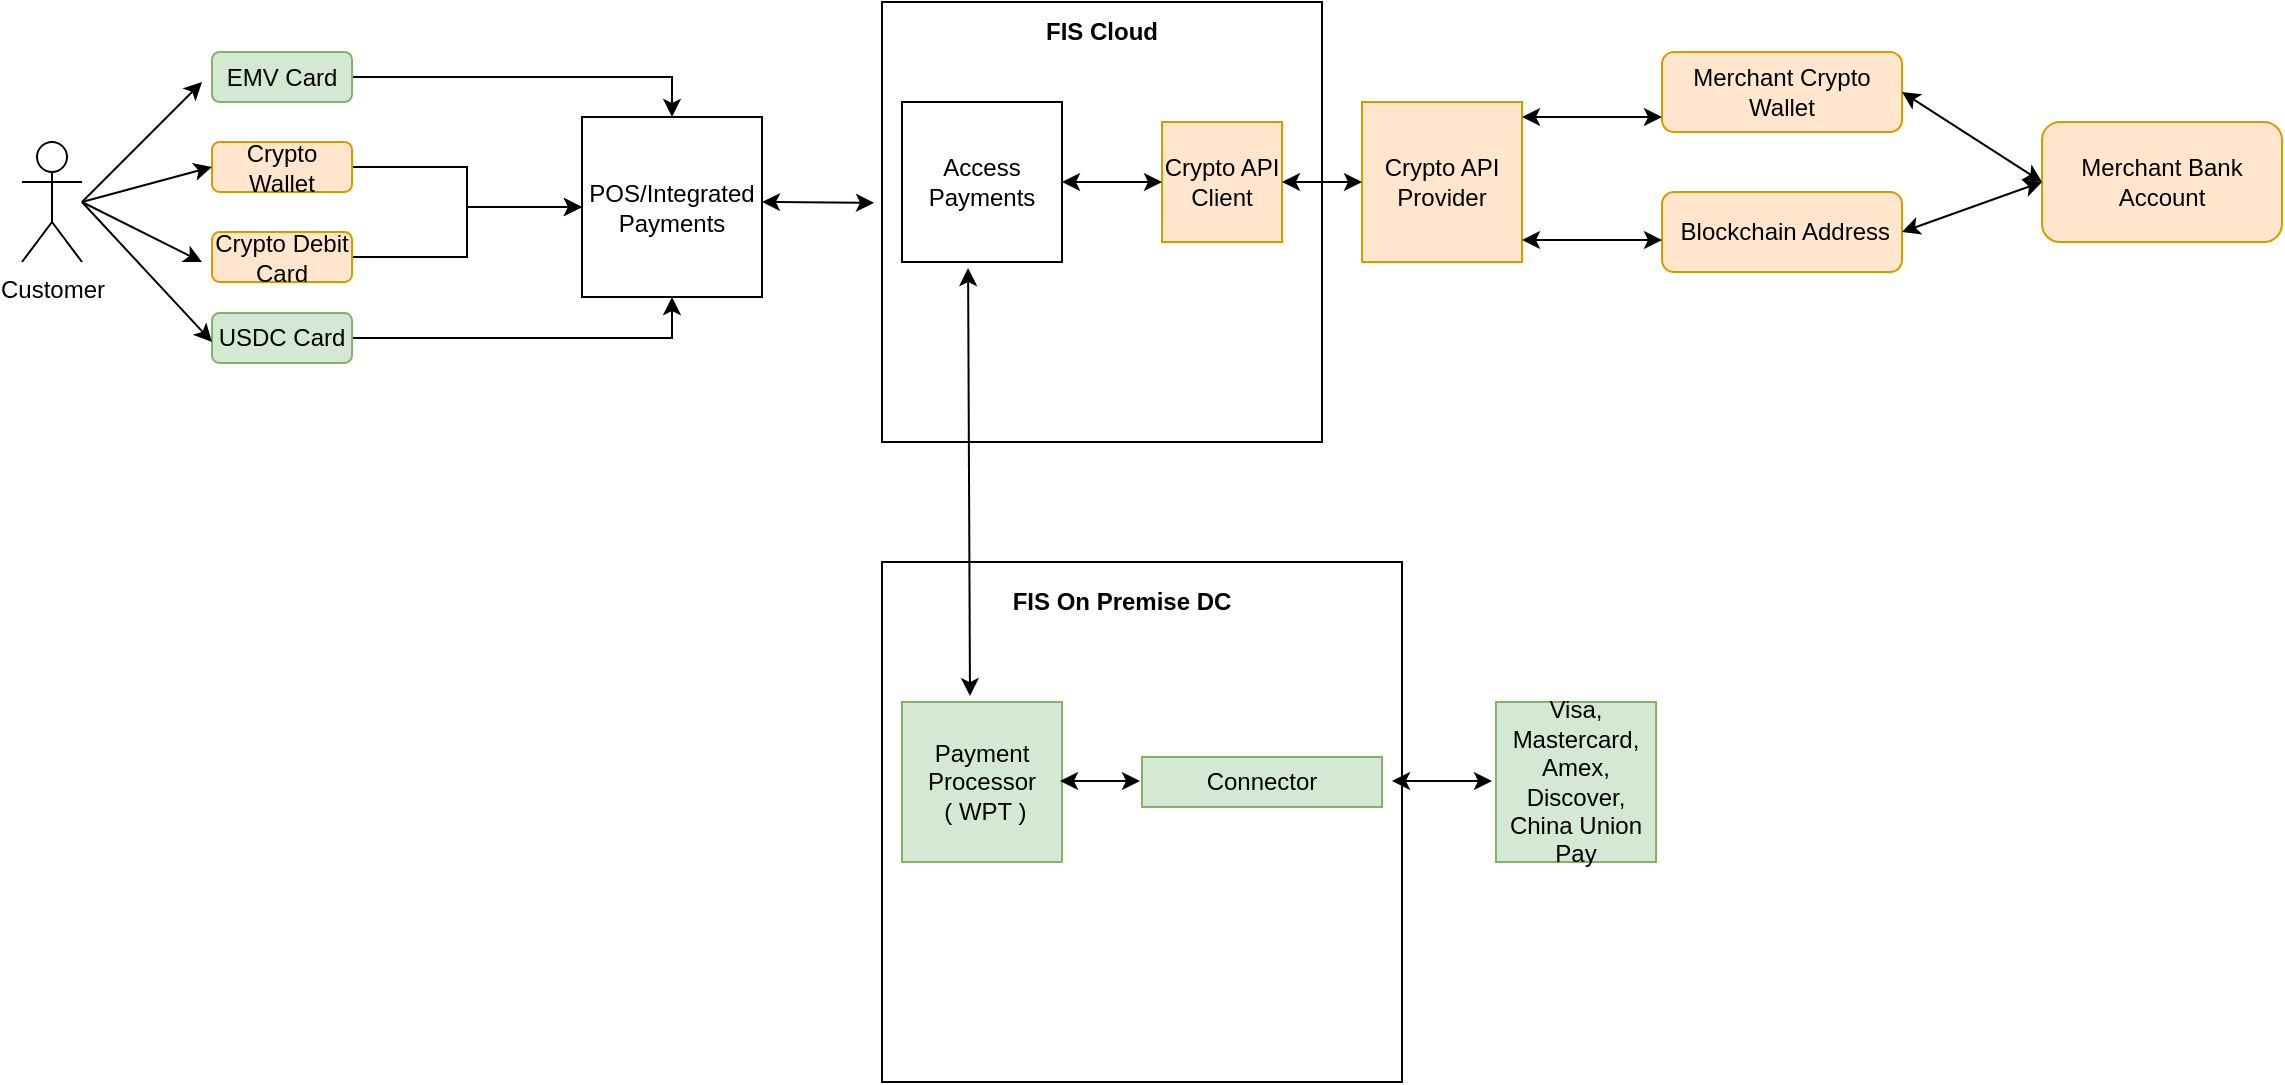 <mxfile version="15.2.5" type="device" pages="4"><diagram name="Archiecture" id="fJf2pzQ0hBfJQ3N3tCSN"><mxGraphModel dx="1422" dy="762" grid="1" gridSize="10" guides="1" tooltips="1" connect="1" arrows="1" fold="1" page="1" pageScale="1" pageWidth="1169" pageHeight="827" math="0" shadow="0"><root><mxCell id="FmfENXnLsxREL_7jQxnr-0"/><mxCell id="FmfENXnLsxREL_7jQxnr-1" parent="FmfENXnLsxREL_7jQxnr-0"/><mxCell id="jgLrqPAGzI6NE3vS5T9z-9" value="" style="whiteSpace=wrap;html=1;aspect=fixed;fillColor=none;" vertex="1" parent="FmfENXnLsxREL_7jQxnr-1"><mxGeometry x="450" y="480" width="260" height="260" as="geometry"/></mxCell><mxCell id="FmfENXnLsxREL_7jQxnr-2" value="POS/Integrated Payments" style="whiteSpace=wrap;html=1;aspect=fixed;" parent="FmfENXnLsxREL_7jQxnr-1" vertex="1"><mxGeometry x="300" y="257.5" width="90" height="90" as="geometry"/></mxCell><mxCell id="FmfENXnLsxREL_7jQxnr-3" value="" style="whiteSpace=wrap;html=1;aspect=fixed;fillColor=none;" parent="FmfENXnLsxREL_7jQxnr-1" vertex="1"><mxGeometry x="450" y="200" width="220" height="220" as="geometry"/></mxCell><mxCell id="FmfENXnLsxREL_7jQxnr-7" value="Crypto API&lt;br&gt;Client" style="whiteSpace=wrap;html=1;aspect=fixed;fillColor=#ffe6cc;strokeColor=#d79b00;" parent="FmfENXnLsxREL_7jQxnr-1" vertex="1"><mxGeometry x="590" y="260" width="60" height="60" as="geometry"/></mxCell><mxCell id="FmfENXnLsxREL_7jQxnr-8" value="Merchant Crypto Wallet" style="rounded=1;whiteSpace=wrap;html=1;fillColor=#ffe6cc;strokeColor=#d79b00;" parent="FmfENXnLsxREL_7jQxnr-1" vertex="1"><mxGeometry x="840" y="225" width="120" height="40" as="geometry"/></mxCell><mxCell id="FmfENXnLsxREL_7jQxnr-9" value="&amp;nbsp;Blockchain Address" style="rounded=1;whiteSpace=wrap;html=1;fillColor=#ffe6cc;strokeColor=#d79b00;" parent="FmfENXnLsxREL_7jQxnr-1" vertex="1"><mxGeometry x="840" y="295" width="120" height="40" as="geometry"/></mxCell><mxCell id="FmfENXnLsxREL_7jQxnr-10" value="" style="edgeStyle=orthogonalEdgeStyle;rounded=0;orthogonalLoop=1;jettySize=auto;html=1;" parent="FmfENXnLsxREL_7jQxnr-1" source="FmfENXnLsxREL_7jQxnr-11" target="FmfENXnLsxREL_7jQxnr-2" edge="1"><mxGeometry relative="1" as="geometry"/></mxCell><mxCell id="FmfENXnLsxREL_7jQxnr-11" value="EMV Card" style="rounded=1;whiteSpace=wrap;html=1;fillColor=#d5e8d4;strokeColor=#82b366;" parent="FmfENXnLsxREL_7jQxnr-1" vertex="1"><mxGeometry x="115" y="225" width="70" height="25" as="geometry"/></mxCell><mxCell id="FmfENXnLsxREL_7jQxnr-12" value="" style="edgeStyle=orthogonalEdgeStyle;rounded=0;orthogonalLoop=1;jettySize=auto;html=1;" parent="FmfENXnLsxREL_7jQxnr-1" source="FmfENXnLsxREL_7jQxnr-13" target="FmfENXnLsxREL_7jQxnr-2" edge="1"><mxGeometry relative="1" as="geometry"/></mxCell><mxCell id="FmfENXnLsxREL_7jQxnr-13" value="Crypto Wallet" style="rounded=1;whiteSpace=wrap;html=1;fillColor=#ffe6cc;strokeColor=#d79b00;" parent="FmfENXnLsxREL_7jQxnr-1" vertex="1"><mxGeometry x="115" y="270" width="70" height="25" as="geometry"/></mxCell><mxCell id="FmfENXnLsxREL_7jQxnr-14" value="" style="edgeStyle=orthogonalEdgeStyle;rounded=0;orthogonalLoop=1;jettySize=auto;html=1;" parent="FmfENXnLsxREL_7jQxnr-1" source="FmfENXnLsxREL_7jQxnr-15" target="FmfENXnLsxREL_7jQxnr-2" edge="1"><mxGeometry relative="1" as="geometry"/></mxCell><mxCell id="FmfENXnLsxREL_7jQxnr-15" value="Crypto Debit Card" style="rounded=1;whiteSpace=wrap;html=1;fillColor=#ffe6cc;strokeColor=#d79b00;" parent="FmfENXnLsxREL_7jQxnr-1" vertex="1"><mxGeometry x="115" y="315" width="70" height="25" as="geometry"/></mxCell><mxCell id="FmfENXnLsxREL_7jQxnr-16" value="" style="edgeStyle=orthogonalEdgeStyle;rounded=0;orthogonalLoop=1;jettySize=auto;html=1;" parent="FmfENXnLsxREL_7jQxnr-1" source="FmfENXnLsxREL_7jQxnr-17" target="FmfENXnLsxREL_7jQxnr-2" edge="1"><mxGeometry relative="1" as="geometry"/></mxCell><mxCell id="FmfENXnLsxREL_7jQxnr-17" value="USDC Card" style="rounded=1;whiteSpace=wrap;html=1;fillColor=#d5e8d4;strokeColor=#82b366;" parent="FmfENXnLsxREL_7jQxnr-1" vertex="1"><mxGeometry x="115" y="355.5" width="70" height="25" as="geometry"/></mxCell><mxCell id="FmfENXnLsxREL_7jQxnr-18" value="" style="endArrow=classic;html=1;" parent="FmfENXnLsxREL_7jQxnr-1" edge="1"><mxGeometry width="50" height="50" relative="1" as="geometry"><mxPoint x="50" y="300" as="sourcePoint"/><mxPoint x="110" y="240" as="targetPoint"/></mxGeometry></mxCell><mxCell id="FmfENXnLsxREL_7jQxnr-19" value="" style="endArrow=classic;html=1;entryX=0;entryY=0.5;entryDx=0;entryDy=0;" parent="FmfENXnLsxREL_7jQxnr-1" target="FmfENXnLsxREL_7jQxnr-13" edge="1"><mxGeometry width="50" height="50" relative="1" as="geometry"><mxPoint x="50" y="300" as="sourcePoint"/><mxPoint x="100" y="250" as="targetPoint"/></mxGeometry></mxCell><mxCell id="FmfENXnLsxREL_7jQxnr-20" value="" style="endArrow=classic;html=1;" parent="FmfENXnLsxREL_7jQxnr-1" edge="1"><mxGeometry width="50" height="50" relative="1" as="geometry"><mxPoint x="50" y="300" as="sourcePoint"/><mxPoint x="110" y="330" as="targetPoint"/></mxGeometry></mxCell><mxCell id="FmfENXnLsxREL_7jQxnr-21" value="" style="endArrow=classic;html=1;" parent="FmfENXnLsxREL_7jQxnr-1" edge="1"><mxGeometry width="50" height="50" relative="1" as="geometry"><mxPoint x="50" y="300" as="sourcePoint"/><mxPoint x="115" y="370" as="targetPoint"/></mxGeometry></mxCell><mxCell id="FmfENXnLsxREL_7jQxnr-22" value="" style="endArrow=classic;startArrow=classic;html=1;entryX=-0.021;entryY=0.568;entryDx=0;entryDy=0;entryPerimeter=0;" parent="FmfENXnLsxREL_7jQxnr-1" edge="1"><mxGeometry width="50" height="50" relative="1" as="geometry"><mxPoint x="390" y="300" as="sourcePoint"/><mxPoint x="446.01" y="300.42" as="targetPoint"/></mxGeometry></mxCell><mxCell id="FmfENXnLsxREL_7jQxnr-23" value="Access Payments" style="whiteSpace=wrap;html=1;aspect=fixed;fillColor=none;" parent="FmfENXnLsxREL_7jQxnr-1" vertex="1"><mxGeometry x="460" y="250" width="80" height="80" as="geometry"/></mxCell><mxCell id="FmfENXnLsxREL_7jQxnr-25" value="" style="endArrow=classic;startArrow=classic;html=1;entryX=0;entryY=0.5;entryDx=0;entryDy=0;" parent="FmfENXnLsxREL_7jQxnr-1" target="FmfENXnLsxREL_7jQxnr-7" edge="1"><mxGeometry width="50" height="50" relative="1" as="geometry"><mxPoint x="540" y="290" as="sourcePoint"/><mxPoint x="590" y="240" as="targetPoint"/></mxGeometry></mxCell><mxCell id="FmfENXnLsxREL_7jQxnr-28" value="Crypto API Provider" style="whiteSpace=wrap;html=1;aspect=fixed;fillColor=#ffe6cc;strokeColor=#d79b00;" parent="FmfENXnLsxREL_7jQxnr-1" vertex="1"><mxGeometry x="690" y="250" width="80" height="80" as="geometry"/></mxCell><mxCell id="FmfENXnLsxREL_7jQxnr-29" value="" style="endArrow=classic;startArrow=classic;html=1;entryX=0;entryY=0.5;entryDx=0;entryDy=0;entryPerimeter=0;" parent="FmfENXnLsxREL_7jQxnr-1" source="FmfENXnLsxREL_7jQxnr-7" target="FmfENXnLsxREL_7jQxnr-28" edge="1"><mxGeometry width="50" height="50" relative="1" as="geometry"><mxPoint x="620" y="395" as="sourcePoint"/><mxPoint x="690.711" y="345" as="targetPoint"/></mxGeometry></mxCell><mxCell id="FmfENXnLsxREL_7jQxnr-30" value="" style="endArrow=classic;startArrow=classic;html=1;entryX=0;entryY=0.75;entryDx=0;entryDy=0;" parent="FmfENXnLsxREL_7jQxnr-1" edge="1"><mxGeometry width="50" height="50" relative="1" as="geometry"><mxPoint x="770" y="257.5" as="sourcePoint"/><mxPoint x="840" y="257.5" as="targetPoint"/></mxGeometry></mxCell><mxCell id="FmfENXnLsxREL_7jQxnr-31" value="" style="endArrow=classic;startArrow=classic;html=1;entryX=0;entryY=0.75;entryDx=0;entryDy=0;" parent="FmfENXnLsxREL_7jQxnr-1" edge="1"><mxGeometry width="50" height="50" relative="1" as="geometry"><mxPoint x="770" y="319" as="sourcePoint"/><mxPoint x="840" y="319" as="targetPoint"/></mxGeometry></mxCell><mxCell id="FmfENXnLsxREL_7jQxnr-32" value="Merchant Bank Account" style="rounded=1;whiteSpace=wrap;html=1;fillColor=#ffe6cc;strokeColor=#d79b00;" parent="FmfENXnLsxREL_7jQxnr-1" vertex="1"><mxGeometry x="1030" y="260" width="120" height="60" as="geometry"/></mxCell><mxCell id="FmfENXnLsxREL_7jQxnr-33" value="" style="endArrow=classic;startArrow=classic;html=1;exitX=1;exitY=0.5;exitDx=0;exitDy=0;entryX=0;entryY=0.5;entryDx=0;entryDy=0;" parent="FmfENXnLsxREL_7jQxnr-1" source="FmfENXnLsxREL_7jQxnr-8" target="FmfENXnLsxREL_7jQxnr-32" edge="1"><mxGeometry width="50" height="50" relative="1" as="geometry"><mxPoint x="990" y="390" as="sourcePoint"/><mxPoint x="1040" y="340" as="targetPoint"/></mxGeometry></mxCell><mxCell id="FmfENXnLsxREL_7jQxnr-34" value="" style="endArrow=classic;startArrow=classic;html=1;exitX=1;exitY=0.5;exitDx=0;exitDy=0;" parent="FmfENXnLsxREL_7jQxnr-1" source="FmfENXnLsxREL_7jQxnr-9" edge="1"><mxGeometry width="50" height="50" relative="1" as="geometry"><mxPoint x="980" y="400" as="sourcePoint"/><mxPoint x="1030" y="290" as="targetPoint"/></mxGeometry></mxCell><mxCell id="FmfENXnLsxREL_7jQxnr-35" value="Connector" style="rounded=0;whiteSpace=wrap;html=1;fillColor=#d5e8d4;strokeColor=#82b366;" parent="FmfENXnLsxREL_7jQxnr-1" vertex="1"><mxGeometry x="580" y="577.5" width="120" height="25" as="geometry"/></mxCell><mxCell id="FmfENXnLsxREL_7jQxnr-36" value="Visa, Mastercard, Amex, Discover, China Union Pay" style="whiteSpace=wrap;html=1;aspect=fixed;fillColor=#d5e8d4;strokeColor=#82b366;" parent="FmfENXnLsxREL_7jQxnr-1" vertex="1"><mxGeometry x="757" y="550" width="80" height="80" as="geometry"/></mxCell><mxCell id="FmfENXnLsxREL_7jQxnr-39" value="Customer" style="shape=umlActor;verticalLabelPosition=bottom;verticalAlign=top;html=1;outlineConnect=0;" parent="FmfENXnLsxREL_7jQxnr-1" vertex="1"><mxGeometry x="20" y="270" width="30" height="60" as="geometry"/></mxCell><mxCell id="jgLrqPAGzI6NE3vS5T9z-2" value="Payment Processor&lt;br&gt;&amp;nbsp;( WPT )" style="whiteSpace=wrap;html=1;aspect=fixed;fillColor=#d5e8d4;strokeColor=#82b366;" vertex="1" parent="FmfENXnLsxREL_7jQxnr-1"><mxGeometry x="460" y="550" width="80" height="80" as="geometry"/></mxCell><mxCell id="jgLrqPAGzI6NE3vS5T9z-5" value="" style="endArrow=classic;startArrow=classic;html=1;entryX=0;entryY=0.5;entryDx=0;entryDy=0;entryPerimeter=0;" edge="1" parent="FmfENXnLsxREL_7jQxnr-1"><mxGeometry width="50" height="50" relative="1" as="geometry"><mxPoint x="539" y="589.5" as="sourcePoint"/><mxPoint x="579" y="589.5" as="targetPoint"/></mxGeometry></mxCell><mxCell id="jgLrqPAGzI6NE3vS5T9z-7" value="" style="endArrow=classic;startArrow=classic;html=1;entryX=0.413;entryY=1.038;entryDx=0;entryDy=0;entryPerimeter=0;exitX=0.425;exitY=-0.037;exitDx=0;exitDy=0;exitPerimeter=0;" edge="1" parent="FmfENXnLsxREL_7jQxnr-1" source="jgLrqPAGzI6NE3vS5T9z-2" target="FmfENXnLsxREL_7jQxnr-23"><mxGeometry width="50" height="50" relative="1" as="geometry"><mxPoint x="440" y="410" as="sourcePoint"/><mxPoint x="490" y="360" as="targetPoint"/></mxGeometry></mxCell><mxCell id="jgLrqPAGzI6NE3vS5T9z-8" value="" style="endArrow=classic;startArrow=classic;html=1;entryX=0;entryY=0.5;entryDx=0;entryDy=0;" edge="1" parent="FmfENXnLsxREL_7jQxnr-1"><mxGeometry width="50" height="50" relative="1" as="geometry"><mxPoint x="705" y="589.5" as="sourcePoint"/><mxPoint x="755" y="589.5" as="targetPoint"/></mxGeometry></mxCell><mxCell id="jgLrqPAGzI6NE3vS5T9z-10" value="&lt;b&gt;FIS Cloud&lt;/b&gt;" style="text;html=1;strokeColor=none;fillColor=none;align=center;verticalAlign=middle;whiteSpace=wrap;rounded=0;" vertex="1" parent="FmfENXnLsxREL_7jQxnr-1"><mxGeometry x="525" y="205" width="70" height="20" as="geometry"/></mxCell><mxCell id="jgLrqPAGzI6NE3vS5T9z-11" value="&lt;b&gt;FIS On Premise DC&lt;/b&gt;" style="text;html=1;strokeColor=none;fillColor=none;align=center;verticalAlign=middle;whiteSpace=wrap;rounded=0;" vertex="1" parent="FmfENXnLsxREL_7jQxnr-1"><mxGeometry x="510" y="490" width="120" height="20" as="geometry"/></mxCell></root></mxGraphModel></diagram><diagram id="r6_cWMWpKKOBW0f0FL5x" name="USDC"><mxGraphModel dx="1422" dy="762" grid="1" gridSize="10" guides="1" tooltips="1" connect="1" arrows="1" fold="1" page="1" pageScale="1" pageWidth="1169" pageHeight="827" math="0" shadow="0"><root><mxCell id="1eYmaatoaH2UJ3pJ0tvt-0"/><mxCell id="1eYmaatoaH2UJ3pJ0tvt-1" parent="1eYmaatoaH2UJ3pJ0tvt-0"/><mxCell id="2j7DOR5_KzjAZnX2faQg-0" value="Customer" style="shape=umlActor;verticalLabelPosition=bottom;verticalAlign=top;html=1;outlineConnect=0;" parent="1eYmaatoaH2UJ3pJ0tvt-1" vertex="1"><mxGeometry x="12" y="225" width="30" height="60" as="geometry"/></mxCell><mxCell id="2j7DOR5_KzjAZnX2faQg-1" value="USDC Card" style="rounded=1;whiteSpace=wrap;html=1;" parent="1eYmaatoaH2UJ3pJ0tvt-1" vertex="1"><mxGeometry x="102" y="242.5" width="70" height="25" as="geometry"/></mxCell><mxCell id="2j7DOR5_KzjAZnX2faQg-2" value="POS/Integrated Payments" style="whiteSpace=wrap;html=1;aspect=fixed;" parent="1eYmaatoaH2UJ3pJ0tvt-1" vertex="1"><mxGeometry x="232" y="210" width="90" height="90" as="geometry"/></mxCell><mxCell id="2j7DOR5_KzjAZnX2faQg-3" value="" style="whiteSpace=wrap;html=1;aspect=fixed;" parent="1eYmaatoaH2UJ3pJ0tvt-1" vertex="1"><mxGeometry x="392" y="195" width="150" height="150" as="geometry"/></mxCell><mxCell id="2j7DOR5_KzjAZnX2faQg-4" value="WPT" style="whiteSpace=wrap;html=1;aspect=fixed;" parent="1eYmaatoaH2UJ3pJ0tvt-1" vertex="1"><mxGeometry x="412" y="237.5" width="35" height="35" as="geometry"/></mxCell><mxCell id="2j7DOR5_KzjAZnX2faQg-5" value="Circle API&lt;br&gt;Client" style="whiteSpace=wrap;html=1;aspect=fixed;" parent="1eYmaatoaH2UJ3pJ0tvt-1" vertex="1"><mxGeometry x="476" y="225" width="60" height="60" as="geometry"/></mxCell><mxCell id="2j7DOR5_KzjAZnX2faQg-6" value="1. WPT identifies based on BIN it's Circle USDC card&lt;br&gt;2. Routes to Circle API Client for payment processing" style="text;html=1;strokeColor=#d6b656;fillColor=#fff2cc;align=left;verticalAlign=middle;whiteSpace=wrap;rounded=0;" parent="1eYmaatoaH2UJ3pJ0tvt-1" vertex="1"><mxGeometry x="402" y="365" width="130" height="90" as="geometry"/></mxCell><mxCell id="2j7DOR5_KzjAZnX2faQg-7" value="1. USDC card is pre-registered on Circle&amp;nbsp;" style="text;html=1;strokeColor=#d79b00;fillColor=#ffe6cc;align=left;verticalAlign=middle;whiteSpace=wrap;rounded=0;" parent="1eYmaatoaH2UJ3pJ0tvt-1" vertex="1"><mxGeometry x="82" y="305" width="110" height="80" as="geometry"/></mxCell><mxCell id="2j7DOR5_KzjAZnX2faQg-8" value="Circle API Provider" style="whiteSpace=wrap;html=1;aspect=fixed;" parent="1eYmaatoaH2UJ3pJ0tvt-1" vertex="1"><mxGeometry x="642" y="220" width="80" height="80" as="geometry"/></mxCell><mxCell id="2j7DOR5_KzjAZnX2faQg-9" value="Merchant Circle Master Wallet" style="rounded=1;whiteSpace=wrap;html=1;" parent="1eYmaatoaH2UJ3pJ0tvt-1" vertex="1"><mxGeometry x="802" y="240" width="120" height="40" as="geometry"/></mxCell><mxCell id="2j7DOR5_KzjAZnX2faQg-10" value="Merchant Bank Account" style="rounded=1;whiteSpace=wrap;html=1;" parent="1eYmaatoaH2UJ3pJ0tvt-1" vertex="1"><mxGeometry x="1012" y="230" width="120" height="60" as="geometry"/></mxCell><mxCell id="2j7DOR5_KzjAZnX2faQg-11" value="" style="endArrow=classic;startArrow=classic;html=1;entryX=0;entryY=0.75;entryDx=0;entryDy=0;" parent="1eYmaatoaH2UJ3pJ0tvt-1" target="2j7DOR5_KzjAZnX2faQg-1" edge="1"><mxGeometry width="50" height="50" relative="1" as="geometry"><mxPoint x="32" y="260" as="sourcePoint"/><mxPoint x="82" y="210" as="targetPoint"/></mxGeometry></mxCell><mxCell id="2j7DOR5_KzjAZnX2faQg-12" value="" style="endArrow=classic;startArrow=classic;html=1;entryX=0;entryY=0.5;entryDx=0;entryDy=0;" parent="1eYmaatoaH2UJ3pJ0tvt-1" target="2j7DOR5_KzjAZnX2faQg-2" edge="1"><mxGeometry width="50" height="50" relative="1" as="geometry"><mxPoint x="172" y="255" as="sourcePoint"/><mxPoint x="222" y="205" as="targetPoint"/></mxGeometry></mxCell><mxCell id="2j7DOR5_KzjAZnX2faQg-13" value="" style="endArrow=classic;startArrow=classic;html=1;entryX=0;entryY=0.5;entryDx=0;entryDy=0;" parent="1eYmaatoaH2UJ3pJ0tvt-1" target="2j7DOR5_KzjAZnX2faQg-4" edge="1"><mxGeometry width="50" height="50" relative="1" as="geometry"><mxPoint x="322" y="255" as="sourcePoint"/><mxPoint x="372" y="205" as="targetPoint"/></mxGeometry></mxCell><mxCell id="2j7DOR5_KzjAZnX2faQg-14" value="" style="endArrow=classic;startArrow=classic;html=1;entryX=0;entryY=0.5;entryDx=0;entryDy=0;" parent="1eYmaatoaH2UJ3pJ0tvt-1" target="2j7DOR5_KzjAZnX2faQg-5" edge="1"><mxGeometry width="50" height="50" relative="1" as="geometry"><mxPoint x="447" y="255" as="sourcePoint"/><mxPoint x="497" y="205" as="targetPoint"/></mxGeometry></mxCell><mxCell id="2j7DOR5_KzjAZnX2faQg-15" value="" style="endArrow=classic;startArrow=classic;html=1;entryX=-0.062;entryY=0.338;entryDx=0;entryDy=0;entryPerimeter=0;strokeColor=#FF3333;" parent="1eYmaatoaH2UJ3pJ0tvt-1" target="2j7DOR5_KzjAZnX2faQg-8" edge="1"><mxGeometry width="50" height="50" relative="1" as="geometry"><mxPoint x="533" y="247" as="sourcePoint"/><mxPoint x="587" y="246" as="targetPoint"/></mxGeometry></mxCell><mxCell id="2j7DOR5_KzjAZnX2faQg-16" value="" style="endArrow=classic;startArrow=classic;html=1;exitX=1;exitY=0.5;exitDx=0;exitDy=0;strokeColor=#FF3333;" parent="1eYmaatoaH2UJ3pJ0tvt-1" edge="1"><mxGeometry width="50" height="50" relative="1" as="geometry"><mxPoint x="722" y="249" as="sourcePoint"/><mxPoint x="802" y="249" as="targetPoint"/><Array as="points"><mxPoint x="762" y="249"/></Array></mxGeometry></mxCell><mxCell id="2j7DOR5_KzjAZnX2faQg-17" value="" style="endArrow=classic;startArrow=classic;html=1;entryX=0;entryY=0.5;entryDx=0;entryDy=0;exitX=1;exitY=0.5;exitDx=0;exitDy=0;strokeColor=#0000FF;" parent="1eYmaatoaH2UJ3pJ0tvt-1" edge="1"><mxGeometry width="50" height="50" relative="1" as="geometry"><mxPoint x="922" y="261" as="sourcePoint"/><mxPoint x="1012" y="261" as="targetPoint"/></mxGeometry></mxCell><mxCell id="2j7DOR5_KzjAZnX2faQg-18" value="Payment" style="text;html=1;strokeColor=none;fillColor=none;align=center;verticalAlign=middle;whiteSpace=wrap;rounded=0;" parent="1eYmaatoaH2UJ3pJ0tvt-1" vertex="1"><mxGeometry x="552" y="225" width="70" height="20" as="geometry"/></mxCell><mxCell id="2j7DOR5_KzjAZnX2faQg-19" value="" style="endArrow=classic;startArrow=classic;html=1;entryX=-0.062;entryY=0.338;entryDx=0;entryDy=0;entryPerimeter=0;strokeColor=#0000FF;" parent="1eYmaatoaH2UJ3pJ0tvt-1" edge="1"><mxGeometry width="50" height="50" relative="1" as="geometry"><mxPoint x="534.98" y="280" as="sourcePoint"/><mxPoint x="639.02" y="280.04" as="targetPoint"/></mxGeometry></mxCell><mxCell id="2j7DOR5_KzjAZnX2faQg-20" value="" style="endArrow=classic;startArrow=classic;html=1;exitX=1;exitY=0.5;exitDx=0;exitDy=0;strokeColor=#0000FF;" parent="1eYmaatoaH2UJ3pJ0tvt-1" edge="1"><mxGeometry width="50" height="50" relative="1" as="geometry"><mxPoint x="723" y="273" as="sourcePoint"/><mxPoint x="803" y="273" as="targetPoint"/><Array as="points"><mxPoint x="763" y="273"/></Array></mxGeometry></mxCell><mxCell id="2j7DOR5_KzjAZnX2faQg-21" value="Payout" style="text;html=1;strokeColor=none;fillColor=none;align=center;verticalAlign=middle;whiteSpace=wrap;rounded=0;" parent="1eYmaatoaH2UJ3pJ0tvt-1" vertex="1"><mxGeometry x="552" y="290" width="70" height="20" as="geometry"/></mxCell><mxCell id="2j7DOR5_KzjAZnX2faQg-22" value="&lt;b&gt;Will there would be Circle Wallet per Merchant or WPT would create and maintain a Wallet per Currency?&lt;/b&gt;" style="text;html=1;strokeColor=#d6b656;fillColor=#fff2cc;align=left;verticalAlign=middle;whiteSpace=wrap;rounded=0;" parent="1eYmaatoaH2UJ3pJ0tvt-1" vertex="1"><mxGeometry x="802" y="305" width="130" height="90" as="geometry"/></mxCell></root></mxGraphModel></diagram><diagram id="lzEL7n6WudGOAAl4Aneh" name="Wallet"><mxGraphModel dx="1330" dy="610" grid="1" gridSize="10" guides="1" tooltips="1" connect="1" arrows="1" fold="1" page="1" pageScale="1" pageWidth="1169" pageHeight="827" math="0" shadow="0"><root><mxCell id="y4gb0_Kq02qEhHsq-O1Z-0"/><mxCell id="y4gb0_Kq02qEhHsq-O1Z-1" parent="y4gb0_Kq02qEhHsq-O1Z-0"/><mxCell id="y4gb0_Kq02qEhHsq-O1Z-2" value="Customer" style="shape=umlActor;verticalLabelPosition=bottom;verticalAlign=top;html=1;outlineConnect=0;" vertex="1" parent="y4gb0_Kq02qEhHsq-O1Z-1"><mxGeometry x="27" y="260" width="30" height="60" as="geometry"/></mxCell><mxCell id="y4gb0_Kq02qEhHsq-O1Z-3" value="Circle Wallet&amp;nbsp;" style="rounded=1;whiteSpace=wrap;html=1;" vertex="1" parent="y4gb0_Kq02qEhHsq-O1Z-1"><mxGeometry x="117" y="277.5" width="70" height="25" as="geometry"/></mxCell><mxCell id="y4gb0_Kq02qEhHsq-O1Z-4" value="POS/Integrated Payments" style="whiteSpace=wrap;html=1;aspect=fixed;" vertex="1" parent="y4gb0_Kq02qEhHsq-O1Z-1"><mxGeometry x="247" y="245" width="90" height="90" as="geometry"/></mxCell><mxCell id="y4gb0_Kq02qEhHsq-O1Z-5" value="" style="whiteSpace=wrap;html=1;aspect=fixed;" vertex="1" parent="y4gb0_Kq02qEhHsq-O1Z-1"><mxGeometry x="407" y="230" width="150" height="150" as="geometry"/></mxCell><mxCell id="y4gb0_Kq02qEhHsq-O1Z-6" value="WPT" style="whiteSpace=wrap;html=1;aspect=fixed;" vertex="1" parent="y4gb0_Kq02qEhHsq-O1Z-1"><mxGeometry x="427" y="272.5" width="35" height="35" as="geometry"/></mxCell><mxCell id="y4gb0_Kq02qEhHsq-O1Z-7" value="Circle API&lt;br&gt;Client" style="whiteSpace=wrap;html=1;aspect=fixed;" vertex="1" parent="y4gb0_Kq02qEhHsq-O1Z-1"><mxGeometry x="491" y="260" width="60" height="60" as="geometry"/></mxCell><mxCell id="y4gb0_Kq02qEhHsq-O1Z-8" value="1. WPT identifies crypto wallet to wallet payment&lt;br&gt;&lt;br&gt;2. WPT identifies wallet provider&lt;br&gt;&lt;br&gt;3. Routes to Circle API Client for payment processing" style="text;html=1;strokeColor=#d6b656;fillColor=#fff2cc;align=left;verticalAlign=middle;whiteSpace=wrap;rounded=0;" vertex="1" parent="y4gb0_Kq02qEhHsq-O1Z-1"><mxGeometry x="367" y="400" width="230" height="100" as="geometry"/></mxCell><mxCell id="y4gb0_Kq02qEhHsq-O1Z-9" value="1. Circle wallet with Algo or Bitcoin or Ether" style="text;html=1;strokeColor=#d79b00;fillColor=#ffe6cc;align=left;verticalAlign=middle;whiteSpace=wrap;rounded=0;" vertex="1" parent="y4gb0_Kq02qEhHsq-O1Z-1"><mxGeometry x="97" y="340" width="110" height="80" as="geometry"/></mxCell><mxCell id="y4gb0_Kq02qEhHsq-O1Z-10" value="Circle API Provider" style="whiteSpace=wrap;html=1;aspect=fixed;" vertex="1" parent="y4gb0_Kq02qEhHsq-O1Z-1"><mxGeometry x="657" y="255" width="80" height="80" as="geometry"/></mxCell><mxCell id="y4gb0_Kq02qEhHsq-O1Z-11" value="Merchant Circle Master Wallet" style="rounded=1;whiteSpace=wrap;html=1;" vertex="1" parent="y4gb0_Kq02qEhHsq-O1Z-1"><mxGeometry x="817" y="275" width="120" height="40" as="geometry"/></mxCell><mxCell id="y4gb0_Kq02qEhHsq-O1Z-12" value="Merchant Bank Account" style="rounded=1;whiteSpace=wrap;html=1;" vertex="1" parent="y4gb0_Kq02qEhHsq-O1Z-1"><mxGeometry x="1027" y="265" width="120" height="60" as="geometry"/></mxCell><mxCell id="y4gb0_Kq02qEhHsq-O1Z-13" value="" style="endArrow=classic;startArrow=classic;html=1;entryX=0;entryY=0.75;entryDx=0;entryDy=0;" edge="1" parent="y4gb0_Kq02qEhHsq-O1Z-1" target="y4gb0_Kq02qEhHsq-O1Z-3"><mxGeometry width="50" height="50" relative="1" as="geometry"><mxPoint x="47" y="295" as="sourcePoint"/><mxPoint x="97" y="245" as="targetPoint"/></mxGeometry></mxCell><mxCell id="y4gb0_Kq02qEhHsq-O1Z-14" value="" style="endArrow=classic;startArrow=classic;html=1;entryX=0;entryY=0.5;entryDx=0;entryDy=0;" edge="1" parent="y4gb0_Kq02qEhHsq-O1Z-1" target="y4gb0_Kq02qEhHsq-O1Z-4"><mxGeometry width="50" height="50" relative="1" as="geometry"><mxPoint x="187" y="290" as="sourcePoint"/><mxPoint x="237" y="240" as="targetPoint"/></mxGeometry></mxCell><mxCell id="y4gb0_Kq02qEhHsq-O1Z-15" value="" style="endArrow=classic;startArrow=classic;html=1;entryX=0;entryY=0.5;entryDx=0;entryDy=0;" edge="1" parent="y4gb0_Kq02qEhHsq-O1Z-1" target="y4gb0_Kq02qEhHsq-O1Z-6"><mxGeometry width="50" height="50" relative="1" as="geometry"><mxPoint x="337" y="290" as="sourcePoint"/><mxPoint x="387" y="240" as="targetPoint"/></mxGeometry></mxCell><mxCell id="y4gb0_Kq02qEhHsq-O1Z-16" value="" style="endArrow=classic;startArrow=classic;html=1;entryX=0;entryY=0.5;entryDx=0;entryDy=0;" edge="1" parent="y4gb0_Kq02qEhHsq-O1Z-1" target="y4gb0_Kq02qEhHsq-O1Z-7"><mxGeometry width="50" height="50" relative="1" as="geometry"><mxPoint x="462" y="290" as="sourcePoint"/><mxPoint x="512" y="240" as="targetPoint"/></mxGeometry></mxCell><mxCell id="y4gb0_Kq02qEhHsq-O1Z-21" value="" style="endArrow=classic;startArrow=classic;html=1;entryX=-0.062;entryY=0.338;entryDx=0;entryDy=0;entryPerimeter=0;strokeColor=#0000FF;" edge="1" parent="y4gb0_Kq02qEhHsq-O1Z-1"><mxGeometry width="50" height="50" relative="1" as="geometry"><mxPoint x="552.96" y="280" as="sourcePoint"/><mxPoint x="657" y="280.04" as="targetPoint"/></mxGeometry></mxCell><mxCell id="y4gb0_Kq02qEhHsq-O1Z-22" value="" style="endArrow=classic;startArrow=classic;html=1;exitX=1;exitY=0.5;exitDx=0;exitDy=0;strokeColor=#0000FF;" edge="1" parent="y4gb0_Kq02qEhHsq-O1Z-1"><mxGeometry width="50" height="50" relative="1" as="geometry"><mxPoint x="737" y="277.5" as="sourcePoint"/><mxPoint x="817" y="277.5" as="targetPoint"/><Array as="points"><mxPoint x="777" y="277.5"/></Array></mxGeometry></mxCell><mxCell id="y4gb0_Kq02qEhHsq-O1Z-23" value="Payout" style="text;html=1;strokeColor=none;fillColor=none;align=center;verticalAlign=middle;whiteSpace=wrap;rounded=0;" vertex="1" parent="y4gb0_Kq02qEhHsq-O1Z-1"><mxGeometry x="570" y="315" width="70" height="20" as="geometry"/></mxCell><mxCell id="y4gb0_Kq02qEhHsq-O1Z-24" value="&lt;b&gt;Will there would be Circle Wallet per Merchant or WPT would create and maintain a Wallet per Currency?&lt;/b&gt;" style="text;html=1;strokeColor=#d6b656;fillColor=#fff2cc;align=left;verticalAlign=middle;whiteSpace=wrap;rounded=0;" vertex="1" parent="y4gb0_Kq02qEhHsq-O1Z-1"><mxGeometry x="817" y="340" width="130" height="90" as="geometry"/></mxCell><mxCell id="7cdT4bLtCyd8cj9oqQAe-0" value="" style="endArrow=classic;startArrow=classic;html=1;strokeColor=#FF3333;" edge="1" parent="y4gb0_Kq02qEhHsq-O1Z-1"><mxGeometry width="50" height="50" relative="1" as="geometry"><mxPoint x="560" y="308" as="sourcePoint"/><mxPoint x="650" y="308" as="targetPoint"/><Array as="points"><mxPoint x="602" y="307.5"/></Array></mxGeometry></mxCell><mxCell id="7cdT4bLtCyd8cj9oqQAe-1" value="Transfer" style="text;html=1;strokeColor=none;fillColor=none;align=center;verticalAlign=middle;whiteSpace=wrap;rounded=0;" vertex="1" parent="y4gb0_Kq02qEhHsq-O1Z-1"><mxGeometry x="580" y="265" width="70" height="20" as="geometry"/></mxCell><mxCell id="7cdT4bLtCyd8cj9oqQAe-2" value="" style="endArrow=classic;startArrow=classic;html=1;strokeColor=#FF3333;" edge="1" parent="y4gb0_Kq02qEhHsq-O1Z-1"><mxGeometry width="50" height="50" relative="1" as="geometry"><mxPoint x="740" y="308" as="sourcePoint"/><mxPoint x="817" y="308" as="targetPoint"/><Array as="points"><mxPoint x="769" y="307.5"/></Array></mxGeometry></mxCell><mxCell id="7cdT4bLtCyd8cj9oqQAe-3" value="" style="endArrow=classic;startArrow=classic;html=1;strokeColor=#FF3333;entryX=0;entryY=0.5;entryDx=0;entryDy=0;" edge="1" parent="y4gb0_Kq02qEhHsq-O1Z-1" target="y4gb0_Kq02qEhHsq-O1Z-12"><mxGeometry width="50" height="50" relative="1" as="geometry"><mxPoint x="937" y="295.1" as="sourcePoint"/><mxPoint x="1014" y="295.1" as="targetPoint"/><Array as="points"><mxPoint x="966" y="294.6"/></Array></mxGeometry></mxCell></root></mxGraphModel></diagram><diagram id="UBDENYL0tu5TKnJHB7nG" name="CryptoCard"><mxGraphModel dx="1662" dy="762" grid="1" gridSize="10" guides="1" tooltips="1" connect="1" arrows="1" fold="1" page="1" pageScale="1" pageWidth="1169" pageHeight="827" math="0" shadow="0"><root><mxCell id="jyprJnHow3RGl5UiUxQs-0"/><mxCell id="jyprJnHow3RGl5UiUxQs-1" parent="jyprJnHow3RGl5UiUxQs-0"/><mxCell id="zMY6kMGYm9r_m7BEbo2p-0" value="Customer" style="shape=umlActor;verticalLabelPosition=bottom;verticalAlign=top;html=1;outlineConnect=0;" vertex="1" parent="jyprJnHow3RGl5UiUxQs-1"><mxGeometry x="28" y="256" width="30" height="60" as="geometry"/></mxCell><mxCell id="zMY6kMGYm9r_m7BEbo2p-1" value="Crypto Card&amp;nbsp;" style="rounded=1;whiteSpace=wrap;html=1;" vertex="1" parent="jyprJnHow3RGl5UiUxQs-1"><mxGeometry x="118" y="273.5" width="70" height="25" as="geometry"/></mxCell><mxCell id="zMY6kMGYm9r_m7BEbo2p-2" value="POS/Integrated Payments" style="whiteSpace=wrap;html=1;aspect=fixed;" vertex="1" parent="jyprJnHow3RGl5UiUxQs-1"><mxGeometry x="248" y="241" width="90" height="90" as="geometry"/></mxCell><mxCell id="zMY6kMGYm9r_m7BEbo2p-3" value="" style="whiteSpace=wrap;html=1;aspect=fixed;" vertex="1" parent="jyprJnHow3RGl5UiUxQs-1"><mxGeometry x="408" y="226" width="150" height="150" as="geometry"/></mxCell><mxCell id="zMY6kMGYm9r_m7BEbo2p-4" value="WPT" style="whiteSpace=wrap;html=1;aspect=fixed;" vertex="1" parent="jyprJnHow3RGl5UiUxQs-1"><mxGeometry x="428" y="268.5" width="35" height="35" as="geometry"/></mxCell><mxCell id="zMY6kMGYm9r_m7BEbo2p-5" value="Circle API&lt;br&gt;Client" style="whiteSpace=wrap;html=1;aspect=fixed;" vertex="1" parent="jyprJnHow3RGl5UiUxQs-1"><mxGeometry x="492" y="256" width="60" height="60" as="geometry"/></mxCell><mxCell id="zMY6kMGYm9r_m7BEbo2p-6" value="1. WPT identifies crypto card payment&lt;br&gt;&lt;br&gt;2. WPT identifies based on crypto currency how to process the payment&lt;br&gt;&lt;br&gt;3. Routes to Circle API Client for payment processing" style="text;html=1;strokeColor=#d6b656;fillColor=#fff2cc;align=left;verticalAlign=middle;whiteSpace=wrap;rounded=0;" vertex="1" parent="jyprJnHow3RGl5UiUxQs-1"><mxGeometry x="368" y="396" width="230" height="100" as="geometry"/></mxCell><mxCell id="zMY6kMGYm9r_m7BEbo2p-7" value="1. Will be issued by some Fin Inst and there will be an associated BIN" style="text;html=1;strokeColor=#d79b00;fillColor=#ffe6cc;align=left;verticalAlign=middle;whiteSpace=wrap;rounded=0;" vertex="1" parent="jyprJnHow3RGl5UiUxQs-1"><mxGeometry x="98" y="336" width="110" height="80" as="geometry"/></mxCell><mxCell id="zMY6kMGYm9r_m7BEbo2p-8" value="Circle API Provider" style="whiteSpace=wrap;html=1;aspect=fixed;" vertex="1" parent="jyprJnHow3RGl5UiUxQs-1"><mxGeometry x="658" y="251" width="80" height="80" as="geometry"/></mxCell><mxCell id="zMY6kMGYm9r_m7BEbo2p-9" value="Merchant Circle Master Wallet" style="rounded=1;whiteSpace=wrap;html=1;" vertex="1" parent="jyprJnHow3RGl5UiUxQs-1"><mxGeometry x="818" y="271" width="120" height="40" as="geometry"/></mxCell><mxCell id="zMY6kMGYm9r_m7BEbo2p-10" value="Merchant Bank Account" style="rounded=1;whiteSpace=wrap;html=1;" vertex="1" parent="jyprJnHow3RGl5UiUxQs-1"><mxGeometry x="1028" y="261" width="120" height="60" as="geometry"/></mxCell><mxCell id="zMY6kMGYm9r_m7BEbo2p-11" value="" style="endArrow=classic;startArrow=classic;html=1;entryX=0;entryY=0.75;entryDx=0;entryDy=0;" edge="1" parent="jyprJnHow3RGl5UiUxQs-1" target="zMY6kMGYm9r_m7BEbo2p-1"><mxGeometry width="50" height="50" relative="1" as="geometry"><mxPoint x="48" y="291" as="sourcePoint"/><mxPoint x="98" y="241" as="targetPoint"/></mxGeometry></mxCell><mxCell id="zMY6kMGYm9r_m7BEbo2p-12" value="" style="endArrow=classic;startArrow=classic;html=1;entryX=0;entryY=0.5;entryDx=0;entryDy=0;" edge="1" parent="jyprJnHow3RGl5UiUxQs-1" target="zMY6kMGYm9r_m7BEbo2p-2"><mxGeometry width="50" height="50" relative="1" as="geometry"><mxPoint x="188" y="286" as="sourcePoint"/><mxPoint x="238" y="236" as="targetPoint"/></mxGeometry></mxCell><mxCell id="zMY6kMGYm9r_m7BEbo2p-13" value="" style="endArrow=classic;startArrow=classic;html=1;entryX=0;entryY=0.5;entryDx=0;entryDy=0;" edge="1" parent="jyprJnHow3RGl5UiUxQs-1" target="zMY6kMGYm9r_m7BEbo2p-4"><mxGeometry width="50" height="50" relative="1" as="geometry"><mxPoint x="338" y="286" as="sourcePoint"/><mxPoint x="388" y="236" as="targetPoint"/></mxGeometry></mxCell><mxCell id="zMY6kMGYm9r_m7BEbo2p-14" value="" style="endArrow=classic;startArrow=classic;html=1;entryX=0;entryY=0.5;entryDx=0;entryDy=0;" edge="1" parent="jyprJnHow3RGl5UiUxQs-1" target="zMY6kMGYm9r_m7BEbo2p-5"><mxGeometry width="50" height="50" relative="1" as="geometry"><mxPoint x="463" y="286" as="sourcePoint"/><mxPoint x="513" y="236" as="targetPoint"/></mxGeometry></mxCell><mxCell id="zMY6kMGYm9r_m7BEbo2p-15" value="" style="endArrow=classic;startArrow=classic;html=1;entryX=-0.062;entryY=0.338;entryDx=0;entryDy=0;entryPerimeter=0;strokeColor=#FF3333;" edge="1" parent="jyprJnHow3RGl5UiUxQs-1" target="zMY6kMGYm9r_m7BEbo2p-8"><mxGeometry width="50" height="50" relative="1" as="geometry"><mxPoint x="549" y="278" as="sourcePoint"/><mxPoint x="603" y="277" as="targetPoint"/></mxGeometry></mxCell><mxCell id="zMY6kMGYm9r_m7BEbo2p-16" value="" style="endArrow=classic;startArrow=classic;html=1;exitX=1;exitY=0.5;exitDx=0;exitDy=0;strokeColor=#FF3333;" edge="1" parent="jyprJnHow3RGl5UiUxQs-1"><mxGeometry width="50" height="50" relative="1" as="geometry"><mxPoint x="738" y="280" as="sourcePoint"/><mxPoint x="818" y="280" as="targetPoint"/><Array as="points"><mxPoint x="778" y="280"/></Array></mxGeometry></mxCell><mxCell id="zMY6kMGYm9r_m7BEbo2p-17" value="" style="endArrow=classic;startArrow=classic;html=1;entryX=0;entryY=0.5;entryDx=0;entryDy=0;exitX=1;exitY=0.5;exitDx=0;exitDy=0;strokeColor=#0000FF;" edge="1" parent="jyprJnHow3RGl5UiUxQs-1"><mxGeometry width="50" height="50" relative="1" as="geometry"><mxPoint x="938" y="292" as="sourcePoint"/><mxPoint x="1028" y="292" as="targetPoint"/></mxGeometry></mxCell><mxCell id="zMY6kMGYm9r_m7BEbo2p-18" value="Payment" style="text;html=1;strokeColor=none;fillColor=none;align=center;verticalAlign=middle;whiteSpace=wrap;rounded=0;" vertex="1" parent="jyprJnHow3RGl5UiUxQs-1"><mxGeometry x="568" y="256" width="70" height="20" as="geometry"/></mxCell><mxCell id="zMY6kMGYm9r_m7BEbo2p-19" value="" style="endArrow=classic;startArrow=classic;html=1;entryX=-0.062;entryY=0.338;entryDx=0;entryDy=0;entryPerimeter=0;strokeColor=#0000FF;" edge="1" parent="jyprJnHow3RGl5UiUxQs-1"><mxGeometry width="50" height="50" relative="1" as="geometry"><mxPoint x="550.98" y="311" as="sourcePoint"/><mxPoint x="655.02" y="311.04" as="targetPoint"/></mxGeometry></mxCell><mxCell id="zMY6kMGYm9r_m7BEbo2p-20" value="" style="endArrow=classic;startArrow=classic;html=1;exitX=1;exitY=0.5;exitDx=0;exitDy=0;strokeColor=#0000FF;" edge="1" parent="jyprJnHow3RGl5UiUxQs-1"><mxGeometry width="50" height="50" relative="1" as="geometry"><mxPoint x="739" y="304" as="sourcePoint"/><mxPoint x="819" y="304" as="targetPoint"/><Array as="points"><mxPoint x="779" y="304"/></Array></mxGeometry></mxCell><mxCell id="zMY6kMGYm9r_m7BEbo2p-21" value="Payout" style="text;html=1;strokeColor=none;fillColor=none;align=center;verticalAlign=middle;whiteSpace=wrap;rounded=0;" vertex="1" parent="jyprJnHow3RGl5UiUxQs-1"><mxGeometry x="568" y="321" width="70" height="20" as="geometry"/></mxCell><mxCell id="zMY6kMGYm9r_m7BEbo2p-22" value="&lt;b&gt;Will there would be Circle Wallet per Merchant or WPT would create and maintain a Wallet per Currency?&lt;/b&gt;" style="text;html=1;strokeColor=#d6b656;fillColor=#fff2cc;align=left;verticalAlign=middle;whiteSpace=wrap;rounded=0;" vertex="1" parent="jyprJnHow3RGl5UiUxQs-1"><mxGeometry x="818" y="336" width="130" height="90" as="geometry"/></mxCell></root></mxGraphModel></diagram></mxfile>